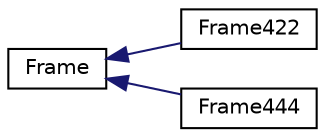 digraph "Graphical Class Hierarchy"
{
  edge [fontname="Helvetica",fontsize="10",labelfontname="Helvetica",labelfontsize="10"];
  node [fontname="Helvetica",fontsize="10",shape=record];
  rankdir="LR";
  Node0 [label="Frame",height=0.2,width=0.4,color="black", fillcolor="white", style="filled",URL="$classFrame.html"];
  Node0 -> Node1 [dir="back",color="midnightblue",fontsize="10",style="solid",fontname="Helvetica"];
  Node1 [label="Frame422",height=0.2,width=0.4,color="black", fillcolor="white", style="filled",URL="$classFrame422.html"];
  Node0 -> Node2 [dir="back",color="midnightblue",fontsize="10",style="solid",fontname="Helvetica"];
  Node2 [label="Frame444",height=0.2,width=0.4,color="black", fillcolor="white", style="filled",URL="$classFrame444.html"];
}
